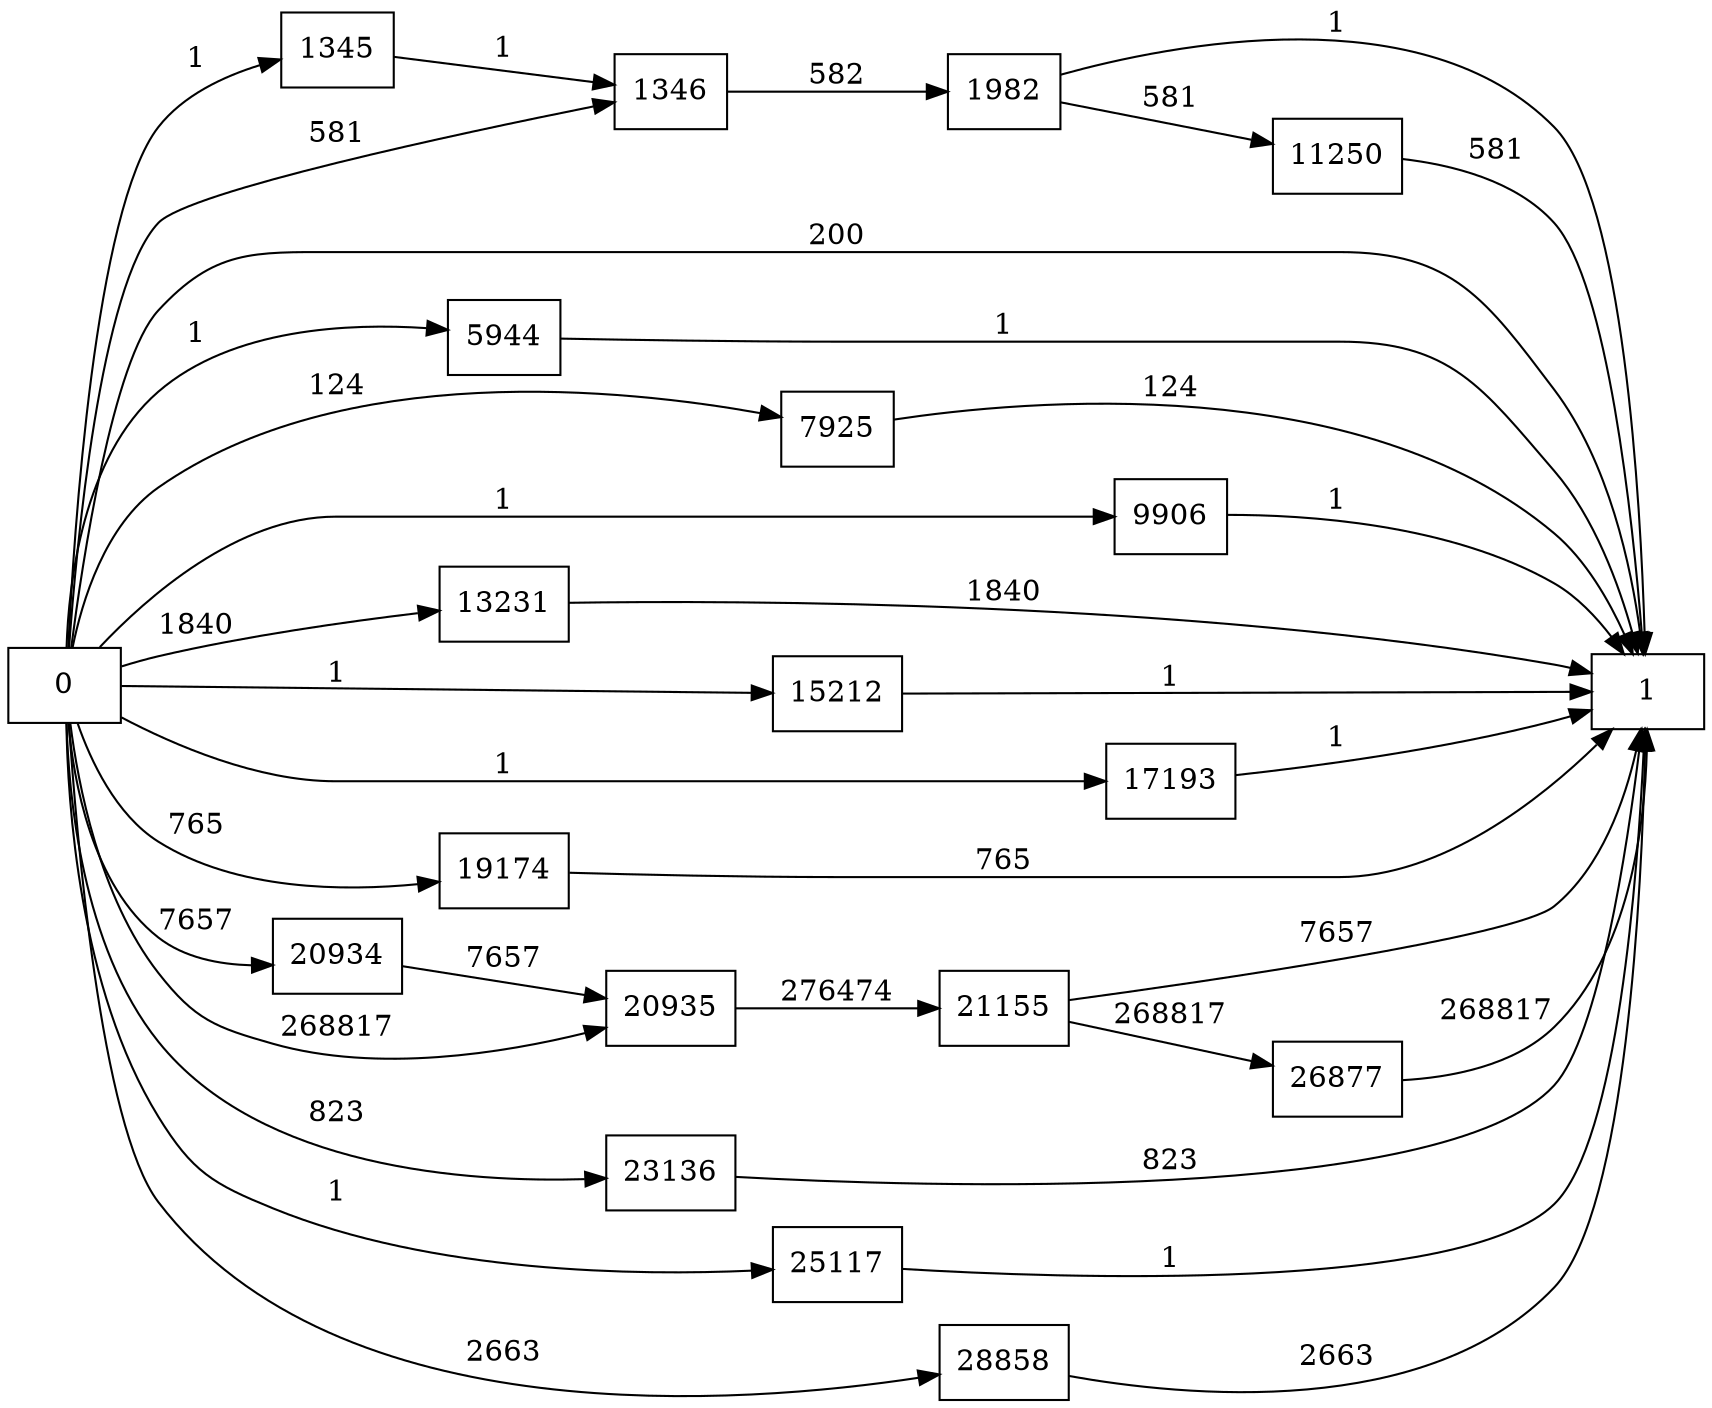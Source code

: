 digraph {
	graph [rankdir=LR]
	node [shape=rectangle]
	1345 -> 1346 [label=1]
	1346 -> 1982 [label=582]
	1982 -> 1 [label=1]
	1982 -> 11250 [label=581]
	5944 -> 1 [label=1]
	7925 -> 1 [label=124]
	9906 -> 1 [label=1]
	11250 -> 1 [label=581]
	13231 -> 1 [label=1840]
	15212 -> 1 [label=1]
	17193 -> 1 [label=1]
	19174 -> 1 [label=765]
	20934 -> 20935 [label=7657]
	20935 -> 21155 [label=276474]
	21155 -> 1 [label=7657]
	21155 -> 26877 [label=268817]
	23136 -> 1 [label=823]
	25117 -> 1 [label=1]
	26877 -> 1 [label=268817]
	28858 -> 1 [label=2663]
	0 -> 1346 [label=581]
	0 -> 20935 [label=268817]
	0 -> 1345 [label=1]
	0 -> 1 [label=200]
	0 -> 5944 [label=1]
	0 -> 7925 [label=124]
	0 -> 9906 [label=1]
	0 -> 13231 [label=1840]
	0 -> 15212 [label=1]
	0 -> 17193 [label=1]
	0 -> 19174 [label=765]
	0 -> 20934 [label=7657]
	0 -> 23136 [label=823]
	0 -> 25117 [label=1]
	0 -> 28858 [label=2663]
}
